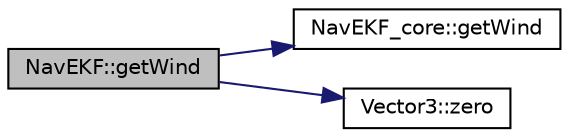 digraph "NavEKF::getWind"
{
 // INTERACTIVE_SVG=YES
  edge [fontname="Helvetica",fontsize="10",labelfontname="Helvetica",labelfontsize="10"];
  node [fontname="Helvetica",fontsize="10",shape=record];
  rankdir="LR";
  Node1 [label="NavEKF::getWind",height=0.2,width=0.4,color="black", fillcolor="grey75", style="filled", fontcolor="black"];
  Node1 -> Node2 [color="midnightblue",fontsize="10",style="solid",fontname="Helvetica"];
  Node2 [label="NavEKF_core::getWind",height=0.2,width=0.4,color="black", fillcolor="white", style="filled",URL="$classNavEKF__core.html#a1839f838ee828b3800578be30ba34098"];
  Node1 -> Node3 [color="midnightblue",fontsize="10",style="solid",fontname="Helvetica"];
  Node3 [label="Vector3::zero",height=0.2,width=0.4,color="black", fillcolor="white", style="filled",URL="$classVector3.html#adf1769d5ee5df2f8585df2f540fa5efe"];
}
